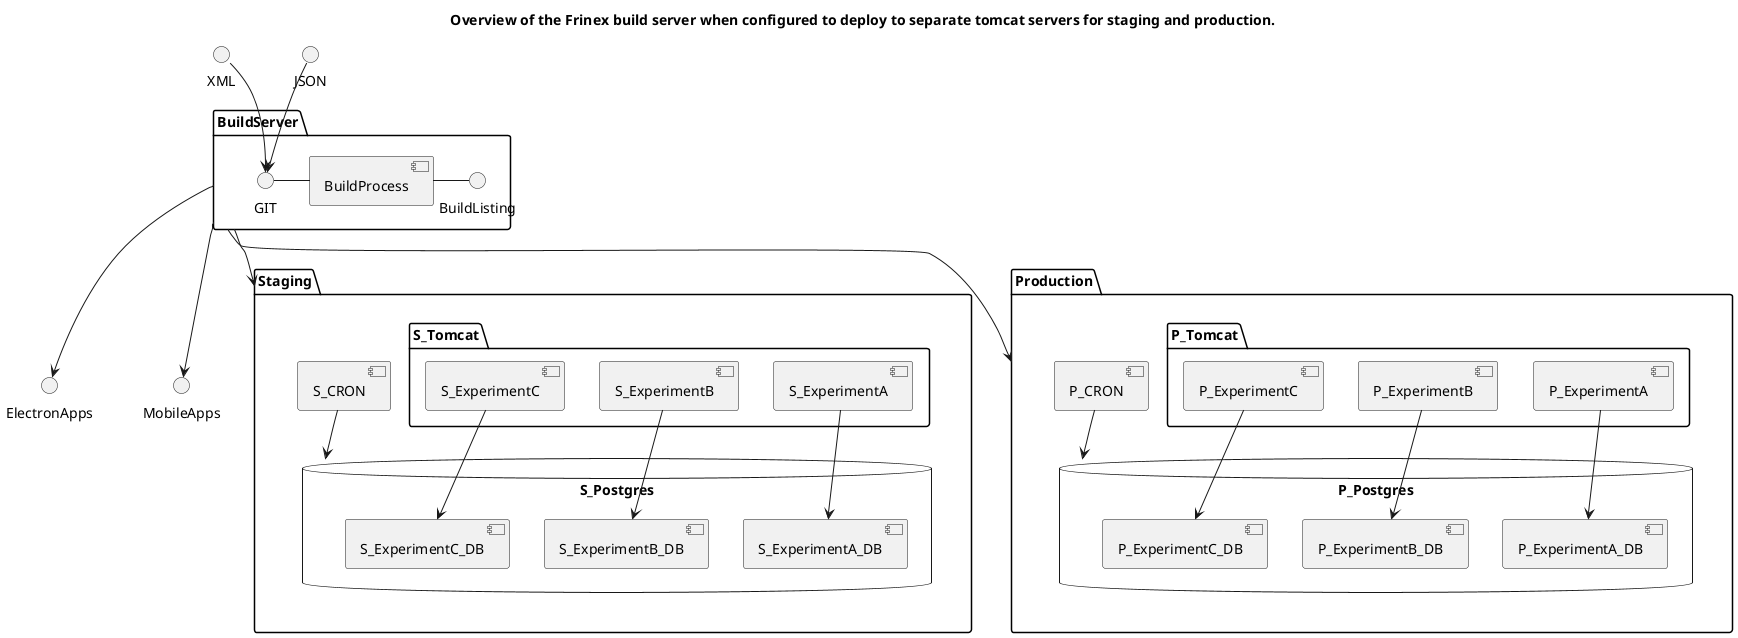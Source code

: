 @startuml
title Overview of the Frinex build server when configured to deploy to separate tomcat servers for staging and production.

package "BuildServer" {
  GIT - [BuildProcess]
  [BuildProcess] - BuildListing
}

XML --> GIT
JSON --> GIT

package "Staging" {
  database "S_Postgres" {
    [S_ExperimentA_DB]
    [S_ExperimentB_DB]
    [S_ExperimentC_DB]
  }
  folder "S_Tomcat" {
    [S_ExperimentA] --> S_ExperimentA_DB
    [S_ExperimentB] --> S_ExperimentB_DB
    [S_ExperimentC] --> S_ExperimentC_DB
  }
  [S_CRON] --> S_Postgres 
}

package "Production" {
  database "P_Postgres" {
    [P_ExperimentA_DB]
    [P_ExperimentB_DB]
    [P_ExperimentC_DB]
  }
  folder "P_Tomcat" {
    [P_ExperimentA] --> P_ExperimentA_DB
    [P_ExperimentB] --> P_ExperimentB_DB
    [P_ExperimentC] --> P_ExperimentC_DB
  }
  [P_CRON] --> P_Postgres 
}

BuildServer --> ElectronApps
BuildServer --> MobileApps

BuildServer --> Staging
BuildServer --> Production
@enduml